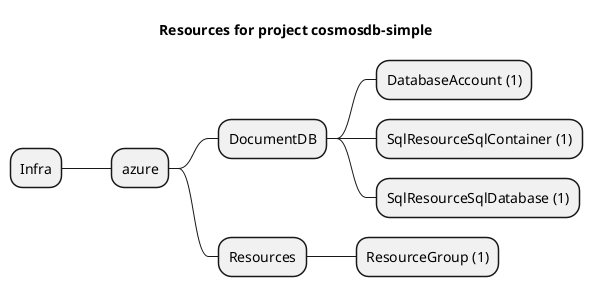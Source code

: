 @startmindmap
title Resources for project cosmosdb-simple
skinparam monochrome true
+ Infra
++ azure
+++ DocumentDB
++++ DatabaseAccount (1)
++++ SqlResourceSqlContainer (1)
++++ SqlResourceSqlDatabase (1)
+++ Resources
++++ ResourceGroup (1)
@endmindmap